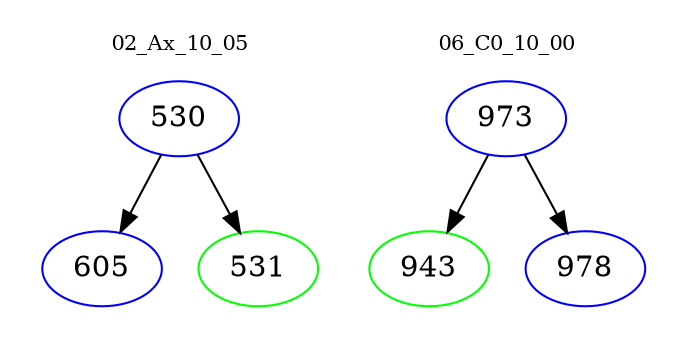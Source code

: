 digraph{
subgraph cluster_0 {
color = white
label = "02_Ax_10_05";
fontsize=10;
T0_530 [label="530", color="blue"]
T0_530 -> T0_605 [color="black"]
T0_605 [label="605", color="blue"]
T0_530 -> T0_531 [color="black"]
T0_531 [label="531", color="green"]
}
subgraph cluster_1 {
color = white
label = "06_C0_10_00";
fontsize=10;
T1_973 [label="973", color="blue"]
T1_973 -> T1_943 [color="black"]
T1_943 [label="943", color="green"]
T1_973 -> T1_978 [color="black"]
T1_978 [label="978", color="blue"]
}
}
